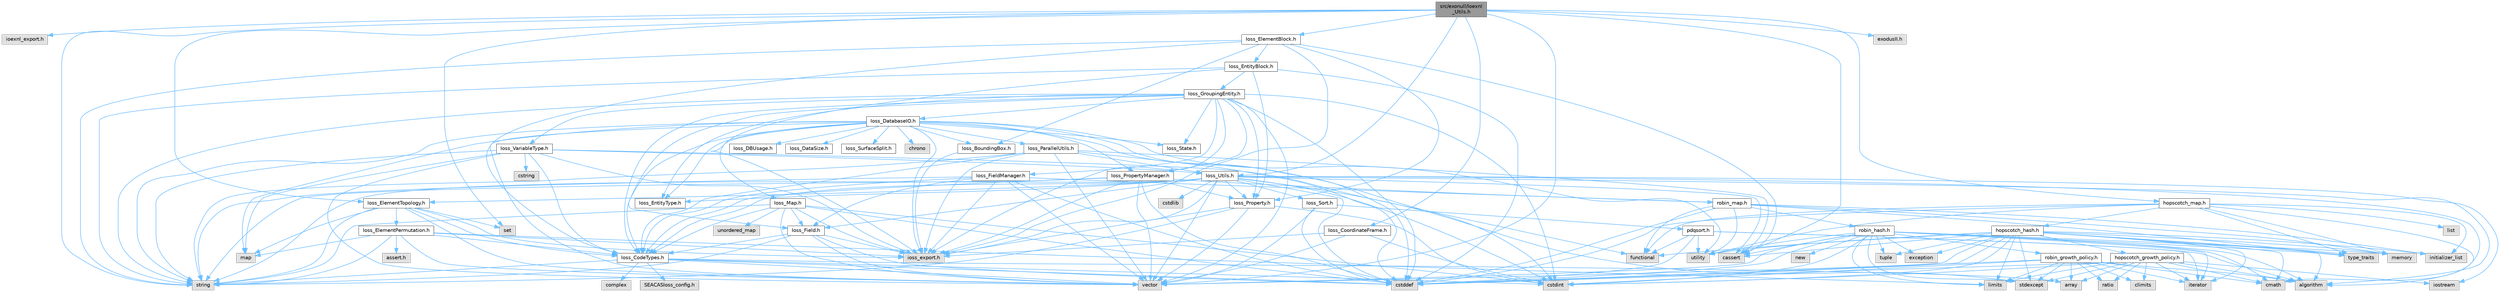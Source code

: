 digraph "src/exonull/Ioexnl_Utils.h"
{
 // INTERACTIVE_SVG=YES
 // LATEX_PDF_SIZE
  bgcolor="transparent";
  edge [fontname=Helvetica,fontsize=10,labelfontname=Helvetica,labelfontsize=10];
  node [fontname=Helvetica,fontsize=10,shape=box,height=0.2,width=0.4];
  Node1 [id="Node000001",label="src/exonull/Ioexnl\l_Utils.h",height=0.2,width=0.4,color="gray40", fillcolor="grey60", style="filled", fontcolor="black",tooltip=" "];
  Node1 -> Node2 [id="edge1_Node000001_Node000002",color="steelblue1",style="solid",tooltip=" "];
  Node2 [id="Node000002",label="ioexnl_export.h",height=0.2,width=0.4,color="grey60", fillcolor="#E0E0E0", style="filled",tooltip=" "];
  Node1 -> Node3 [id="edge2_Node000001_Node000003",color="steelblue1",style="solid",tooltip=" "];
  Node3 [id="Node000003",label="Ioss_CoordinateFrame.h",height=0.2,width=0.4,color="grey40", fillcolor="white", style="filled",URL="$Ioss__CoordinateFrame_8h.html",tooltip=" "];
  Node3 -> Node4 [id="edge3_Node000003_Node000004",color="steelblue1",style="solid",tooltip=" "];
  Node4 [id="Node000004",label="ioss_export.h",height=0.2,width=0.4,color="grey60", fillcolor="#E0E0E0", style="filled",tooltip=" "];
  Node3 -> Node5 [id="edge4_Node000003_Node000005",color="steelblue1",style="solid",tooltip=" "];
  Node5 [id="Node000005",label="cstdint",height=0.2,width=0.4,color="grey60", fillcolor="#E0E0E0", style="filled",tooltip=" "];
  Node3 -> Node6 [id="edge5_Node000003_Node000006",color="steelblue1",style="solid",tooltip=" "];
  Node6 [id="Node000006",label="vector",height=0.2,width=0.4,color="grey60", fillcolor="#E0E0E0", style="filled",tooltip=" "];
  Node1 -> Node7 [id="edge6_Node000001_Node000007",color="steelblue1",style="solid",tooltip=" "];
  Node7 [id="Node000007",label="Ioss_ElementBlock.h",height=0.2,width=0.4,color="grey40", fillcolor="white", style="filled",URL="$Ioss__ElementBlock_8h.html",tooltip=" "];
  Node7 -> Node4 [id="edge7_Node000007_Node000004",color="steelblue1",style="solid",tooltip=" "];
  Node7 -> Node8 [id="edge8_Node000007_Node000008",color="steelblue1",style="solid",tooltip=" "];
  Node8 [id="Node000008",label="Ioss_BoundingBox.h",height=0.2,width=0.4,color="grey40", fillcolor="white", style="filled",URL="$Ioss__BoundingBox_8h.html",tooltip=" "];
  Node8 -> Node4 [id="edge9_Node000008_Node000004",color="steelblue1",style="solid",tooltip=" "];
  Node7 -> Node9 [id="edge10_Node000007_Node000009",color="steelblue1",style="solid",tooltip=" "];
  Node9 [id="Node000009",label="Ioss_CodeTypes.h",height=0.2,width=0.4,color="grey40", fillcolor="white", style="filled",URL="$Ioss__CodeTypes_8h.html",tooltip=" "];
  Node9 -> Node10 [id="edge11_Node000009_Node000010",color="steelblue1",style="solid",tooltip=" "];
  Node10 [id="Node000010",label="array",height=0.2,width=0.4,color="grey60", fillcolor="#E0E0E0", style="filled",tooltip=" "];
  Node9 -> Node11 [id="edge12_Node000009_Node000011",color="steelblue1",style="solid",tooltip=" "];
  Node11 [id="Node000011",label="cstddef",height=0.2,width=0.4,color="grey60", fillcolor="#E0E0E0", style="filled",tooltip=" "];
  Node9 -> Node5 [id="edge13_Node000009_Node000005",color="steelblue1",style="solid",tooltip=" "];
  Node9 -> Node12 [id="edge14_Node000009_Node000012",color="steelblue1",style="solid",tooltip=" "];
  Node12 [id="Node000012",label="string",height=0.2,width=0.4,color="grey60", fillcolor="#E0E0E0", style="filled",tooltip=" "];
  Node9 -> Node6 [id="edge15_Node000009_Node000006",color="steelblue1",style="solid",tooltip=" "];
  Node9 -> Node13 [id="edge16_Node000009_Node000013",color="steelblue1",style="solid",tooltip=" "];
  Node13 [id="Node000013",label="SEACASIoss_config.h",height=0.2,width=0.4,color="grey60", fillcolor="#E0E0E0", style="filled",tooltip=" "];
  Node9 -> Node14 [id="edge17_Node000009_Node000014",color="steelblue1",style="solid",tooltip=" "];
  Node14 [id="Node000014",label="complex",height=0.2,width=0.4,color="grey60", fillcolor="#E0E0E0", style="filled",tooltip=" "];
  Node7 -> Node15 [id="edge18_Node000007_Node000015",color="steelblue1",style="solid",tooltip=" "];
  Node15 [id="Node000015",label="Ioss_EntityBlock.h",height=0.2,width=0.4,color="grey40", fillcolor="white", style="filled",URL="$Ioss__EntityBlock_8h.html",tooltip=" "];
  Node15 -> Node4 [id="edge19_Node000015_Node000004",color="steelblue1",style="solid",tooltip=" "];
  Node15 -> Node16 [id="edge20_Node000015_Node000016",color="steelblue1",style="solid",tooltip=" "];
  Node16 [id="Node000016",label="Ioss_GroupingEntity.h",height=0.2,width=0.4,color="grey40", fillcolor="white", style="filled",URL="$Ioss__GroupingEntity_8h.html",tooltip=" "];
  Node16 -> Node4 [id="edge21_Node000016_Node000004",color="steelblue1",style="solid",tooltip=" "];
  Node16 -> Node9 [id="edge22_Node000016_Node000009",color="steelblue1",style="solid",tooltip=" "];
  Node16 -> Node17 [id="edge23_Node000016_Node000017",color="steelblue1",style="solid",tooltip=" "];
  Node17 [id="Node000017",label="Ioss_DatabaseIO.h",height=0.2,width=0.4,color="grey40", fillcolor="white", style="filled",URL="$Ioss__DatabaseIO_8h.html",tooltip=" "];
  Node17 -> Node4 [id="edge24_Node000017_Node000004",color="steelblue1",style="solid",tooltip=" "];
  Node17 -> Node8 [id="edge25_Node000017_Node000008",color="steelblue1",style="solid",tooltip=" "];
  Node17 -> Node9 [id="edge26_Node000017_Node000009",color="steelblue1",style="solid",tooltip=" "];
  Node17 -> Node18 [id="edge27_Node000017_Node000018",color="steelblue1",style="solid",tooltip=" "];
  Node18 [id="Node000018",label="Ioss_DBUsage.h",height=0.2,width=0.4,color="grey40", fillcolor="white", style="filled",URL="$Ioss__DBUsage_8h.html",tooltip=" "];
  Node17 -> Node19 [id="edge28_Node000017_Node000019",color="steelblue1",style="solid",tooltip=" "];
  Node19 [id="Node000019",label="Ioss_DataSize.h",height=0.2,width=0.4,color="grey40", fillcolor="white", style="filled",URL="$Ioss__DataSize_8h.html",tooltip=" "];
  Node17 -> Node20 [id="edge29_Node000017_Node000020",color="steelblue1",style="solid",tooltip=" "];
  Node20 [id="Node000020",label="Ioss_EntityType.h",height=0.2,width=0.4,color="grey40", fillcolor="white", style="filled",URL="$Ioss__EntityType_8h.html",tooltip=" "];
  Node17 -> Node21 [id="edge30_Node000017_Node000021",color="steelblue1",style="solid",tooltip=" "];
  Node21 [id="Node000021",label="Ioss_Map.h",height=0.2,width=0.4,color="grey40", fillcolor="white", style="filled",URL="$Ioss__Map_8h.html",tooltip=" "];
  Node21 -> Node4 [id="edge31_Node000021_Node000004",color="steelblue1",style="solid",tooltip=" "];
  Node21 -> Node9 [id="edge32_Node000021_Node000009",color="steelblue1",style="solid",tooltip=" "];
  Node21 -> Node22 [id="edge33_Node000021_Node000022",color="steelblue1",style="solid",tooltip=" "];
  Node22 [id="Node000022",label="Ioss_Field.h",height=0.2,width=0.4,color="grey40", fillcolor="white", style="filled",URL="$Ioss__Field_8h.html",tooltip=" "];
  Node22 -> Node4 [id="edge34_Node000022_Node000004",color="steelblue1",style="solid",tooltip=" "];
  Node22 -> Node9 [id="edge35_Node000022_Node000009",color="steelblue1",style="solid",tooltip=" "];
  Node22 -> Node11 [id="edge36_Node000022_Node000011",color="steelblue1",style="solid",tooltip=" "];
  Node22 -> Node12 [id="edge37_Node000022_Node000012",color="steelblue1",style="solid",tooltip=" "];
  Node22 -> Node6 [id="edge38_Node000022_Node000006",color="steelblue1",style="solid",tooltip=" "];
  Node21 -> Node11 [id="edge39_Node000021_Node000011",color="steelblue1",style="solid",tooltip=" "];
  Node21 -> Node5 [id="edge40_Node000021_Node000005",color="steelblue1",style="solid",tooltip=" "];
  Node21 -> Node12 [id="edge41_Node000021_Node000012",color="steelblue1",style="solid",tooltip=" "];
  Node21 -> Node6 [id="edge42_Node000021_Node000006",color="steelblue1",style="solid",tooltip=" "];
  Node21 -> Node23 [id="edge43_Node000021_Node000023",color="steelblue1",style="solid",tooltip=" "];
  Node23 [id="Node000023",label="unordered_map",height=0.2,width=0.4,color="grey60", fillcolor="#E0E0E0", style="filled",tooltip=" "];
  Node17 -> Node24 [id="edge44_Node000017_Node000024",color="steelblue1",style="solid",tooltip=" "];
  Node24 [id="Node000024",label="Ioss_ParallelUtils.h",height=0.2,width=0.4,color="grey40", fillcolor="white", style="filled",URL="$Ioss__ParallelUtils_8h.html",tooltip=" "];
  Node24 -> Node4 [id="edge45_Node000024_Node000004",color="steelblue1",style="solid",tooltip=" "];
  Node24 -> Node9 [id="edge46_Node000024_Node000009",color="steelblue1",style="solid",tooltip=" "];
  Node24 -> Node25 [id="edge47_Node000024_Node000025",color="steelblue1",style="solid",tooltip=" "];
  Node25 [id="Node000025",label="Ioss_Utils.h",height=0.2,width=0.4,color="grey40", fillcolor="white", style="filled",URL="$Ioss__Utils_8h.html",tooltip=" "];
  Node25 -> Node4 [id="edge48_Node000025_Node000004",color="steelblue1",style="solid",tooltip=" "];
  Node25 -> Node9 [id="edge49_Node000025_Node000009",color="steelblue1",style="solid",tooltip=" "];
  Node25 -> Node26 [id="edge50_Node000025_Node000026",color="steelblue1",style="solid",tooltip=" "];
  Node26 [id="Node000026",label="Ioss_ElementTopology.h",height=0.2,width=0.4,color="grey40", fillcolor="white", style="filled",URL="$Ioss__ElementTopology_8h.html",tooltip=" "];
  Node26 -> Node4 [id="edge51_Node000026_Node000004",color="steelblue1",style="solid",tooltip=" "];
  Node26 -> Node9 [id="edge52_Node000026_Node000009",color="steelblue1",style="solid",tooltip=" "];
  Node26 -> Node27 [id="edge53_Node000026_Node000027",color="steelblue1",style="solid",tooltip=" "];
  Node27 [id="Node000027",label="Ioss_ElementPermutation.h",height=0.2,width=0.4,color="grey40", fillcolor="white", style="filled",URL="$Ioss__ElementPermutation_8h.html",tooltip=" "];
  Node27 -> Node4 [id="edge54_Node000027_Node000004",color="steelblue1",style="solid",tooltip=" "];
  Node27 -> Node9 [id="edge55_Node000027_Node000009",color="steelblue1",style="solid",tooltip=" "];
  Node27 -> Node28 [id="edge56_Node000027_Node000028",color="steelblue1",style="solid",tooltip=" "];
  Node28 [id="Node000028",label="assert.h",height=0.2,width=0.4,color="grey60", fillcolor="#E0E0E0", style="filled",tooltip=" "];
  Node27 -> Node29 [id="edge57_Node000027_Node000029",color="steelblue1",style="solid",tooltip=" "];
  Node29 [id="Node000029",label="limits",height=0.2,width=0.4,color="grey60", fillcolor="#E0E0E0", style="filled",tooltip=" "];
  Node27 -> Node30 [id="edge58_Node000027_Node000030",color="steelblue1",style="solid",tooltip=" "];
  Node30 [id="Node000030",label="map",height=0.2,width=0.4,color="grey60", fillcolor="#E0E0E0", style="filled",tooltip=" "];
  Node27 -> Node12 [id="edge59_Node000027_Node000012",color="steelblue1",style="solid",tooltip=" "];
  Node27 -> Node6 [id="edge60_Node000027_Node000006",color="steelblue1",style="solid",tooltip=" "];
  Node26 -> Node30 [id="edge61_Node000026_Node000030",color="steelblue1",style="solid",tooltip=" "];
  Node26 -> Node31 [id="edge62_Node000026_Node000031",color="steelblue1",style="solid",tooltip=" "];
  Node31 [id="Node000031",label="set",height=0.2,width=0.4,color="grey60", fillcolor="#E0E0E0", style="filled",tooltip=" "];
  Node26 -> Node12 [id="edge63_Node000026_Node000012",color="steelblue1",style="solid",tooltip=" "];
  Node26 -> Node6 [id="edge64_Node000026_Node000006",color="steelblue1",style="solid",tooltip=" "];
  Node25 -> Node20 [id="edge65_Node000025_Node000020",color="steelblue1",style="solid",tooltip=" "];
  Node25 -> Node22 [id="edge66_Node000025_Node000022",color="steelblue1",style="solid",tooltip=" "];
  Node25 -> Node32 [id="edge67_Node000025_Node000032",color="steelblue1",style="solid",tooltip=" "];
  Node32 [id="Node000032",label="Ioss_Property.h",height=0.2,width=0.4,color="grey40", fillcolor="white", style="filled",URL="$Ioss__Property_8h.html",tooltip=" "];
  Node32 -> Node4 [id="edge68_Node000032_Node000004",color="steelblue1",style="solid",tooltip=" "];
  Node32 -> Node5 [id="edge69_Node000032_Node000005",color="steelblue1",style="solid",tooltip=" "];
  Node32 -> Node12 [id="edge70_Node000032_Node000012",color="steelblue1",style="solid",tooltip=" "];
  Node32 -> Node6 [id="edge71_Node000032_Node000006",color="steelblue1",style="solid",tooltip=" "];
  Node25 -> Node33 [id="edge72_Node000025_Node000033",color="steelblue1",style="solid",tooltip=" "];
  Node33 [id="Node000033",label="Ioss_Sort.h",height=0.2,width=0.4,color="grey40", fillcolor="white", style="filled",URL="$Ioss__Sort_8h.html",tooltip=" "];
  Node33 -> Node34 [id="edge73_Node000033_Node000034",color="steelblue1",style="solid",tooltip=" "];
  Node34 [id="Node000034",label="pdqsort.h",height=0.2,width=0.4,color="grey40", fillcolor="white", style="filled",URL="$pdqsort_8h.html",tooltip=" "];
  Node34 -> Node35 [id="edge74_Node000034_Node000035",color="steelblue1",style="solid",tooltip=" "];
  Node35 [id="Node000035",label="algorithm",height=0.2,width=0.4,color="grey60", fillcolor="#E0E0E0", style="filled",tooltip=" "];
  Node34 -> Node11 [id="edge75_Node000034_Node000011",color="steelblue1",style="solid",tooltip=" "];
  Node34 -> Node36 [id="edge76_Node000034_Node000036",color="steelblue1",style="solid",tooltip=" "];
  Node36 [id="Node000036",label="functional",height=0.2,width=0.4,color="grey60", fillcolor="#E0E0E0", style="filled",tooltip=" "];
  Node34 -> Node37 [id="edge77_Node000034_Node000037",color="steelblue1",style="solid",tooltip=" "];
  Node37 [id="Node000037",label="iterator",height=0.2,width=0.4,color="grey60", fillcolor="#E0E0E0", style="filled",tooltip=" "];
  Node34 -> Node38 [id="edge78_Node000034_Node000038",color="steelblue1",style="solid",tooltip=" "];
  Node38 [id="Node000038",label="utility",height=0.2,width=0.4,color="grey60", fillcolor="#E0E0E0", style="filled",tooltip=" "];
  Node33 -> Node11 [id="edge79_Node000033_Node000011",color="steelblue1",style="solid",tooltip=" "];
  Node33 -> Node6 [id="edge80_Node000033_Node000006",color="steelblue1",style="solid",tooltip=" "];
  Node25 -> Node35 [id="edge81_Node000025_Node000035",color="steelblue1",style="solid",tooltip=" "];
  Node25 -> Node39 [id="edge82_Node000025_Node000039",color="steelblue1",style="solid",tooltip=" "];
  Node39 [id="Node000039",label="cassert",height=0.2,width=0.4,color="grey60", fillcolor="#E0E0E0", style="filled",tooltip=" "];
  Node25 -> Node40 [id="edge83_Node000025_Node000040",color="steelblue1",style="solid",tooltip=" "];
  Node40 [id="Node000040",label="cmath",height=0.2,width=0.4,color="grey60", fillcolor="#E0E0E0", style="filled",tooltip=" "];
  Node25 -> Node11 [id="edge84_Node000025_Node000011",color="steelblue1",style="solid",tooltip=" "];
  Node25 -> Node5 [id="edge85_Node000025_Node000005",color="steelblue1",style="solid",tooltip=" "];
  Node25 -> Node41 [id="edge86_Node000025_Node000041",color="steelblue1",style="solid",tooltip=" "];
  Node41 [id="Node000041",label="cstdlib",height=0.2,width=0.4,color="grey60", fillcolor="#E0E0E0", style="filled",tooltip=" "];
  Node25 -> Node42 [id="edge87_Node000025_Node000042",color="steelblue1",style="solid",tooltip=" "];
  Node42 [id="Node000042",label="iostream",height=0.2,width=0.4,color="grey60", fillcolor="#E0E0E0", style="filled",tooltip=" "];
  Node25 -> Node43 [id="edge88_Node000025_Node000043",color="steelblue1",style="solid",tooltip=" "];
  Node43 [id="Node000043",label="stdexcept",height=0.2,width=0.4,color="grey60", fillcolor="#E0E0E0", style="filled",tooltip=" "];
  Node25 -> Node12 [id="edge89_Node000025_Node000012",color="steelblue1",style="solid",tooltip=" "];
  Node25 -> Node6 [id="edge90_Node000025_Node000006",color="steelblue1",style="solid",tooltip=" "];
  Node24 -> Node39 [id="edge91_Node000024_Node000039",color="steelblue1",style="solid",tooltip=" "];
  Node24 -> Node11 [id="edge92_Node000024_Node000011",color="steelblue1",style="solid",tooltip=" "];
  Node24 -> Node12 [id="edge93_Node000024_Node000012",color="steelblue1",style="solid",tooltip=" "];
  Node24 -> Node6 [id="edge94_Node000024_Node000006",color="steelblue1",style="solid",tooltip=" "];
  Node17 -> Node44 [id="edge95_Node000017_Node000044",color="steelblue1",style="solid",tooltip=" "];
  Node44 [id="Node000044",label="Ioss_PropertyManager.h",height=0.2,width=0.4,color="grey40", fillcolor="white", style="filled",URL="$Ioss__PropertyManager_8h.html",tooltip=" "];
  Node44 -> Node4 [id="edge96_Node000044_Node000004",color="steelblue1",style="solid",tooltip=" "];
  Node44 -> Node9 [id="edge97_Node000044_Node000009",color="steelblue1",style="solid",tooltip=" "];
  Node44 -> Node32 [id="edge98_Node000044_Node000032",color="steelblue1",style="solid",tooltip=" "];
  Node44 -> Node11 [id="edge99_Node000044_Node000011",color="steelblue1",style="solid",tooltip=" "];
  Node44 -> Node12 [id="edge100_Node000044_Node000012",color="steelblue1",style="solid",tooltip=" "];
  Node44 -> Node6 [id="edge101_Node000044_Node000006",color="steelblue1",style="solid",tooltip=" "];
  Node44 -> Node45 [id="edge102_Node000044_Node000045",color="steelblue1",style="solid",tooltip=" "];
  Node45 [id="Node000045",label="robin_map.h",height=0.2,width=0.4,color="grey40", fillcolor="white", style="filled",URL="$robin__map_8h.html",tooltip=" "];
  Node45 -> Node11 [id="edge103_Node000045_Node000011",color="steelblue1",style="solid",tooltip=" "];
  Node45 -> Node36 [id="edge104_Node000045_Node000036",color="steelblue1",style="solid",tooltip=" "];
  Node45 -> Node46 [id="edge105_Node000045_Node000046",color="steelblue1",style="solid",tooltip=" "];
  Node46 [id="Node000046",label="initializer_list",height=0.2,width=0.4,color="grey60", fillcolor="#E0E0E0", style="filled",tooltip=" "];
  Node45 -> Node47 [id="edge106_Node000045_Node000047",color="steelblue1",style="solid",tooltip=" "];
  Node47 [id="Node000047",label="memory",height=0.2,width=0.4,color="grey60", fillcolor="#E0E0E0", style="filled",tooltip=" "];
  Node45 -> Node48 [id="edge107_Node000045_Node000048",color="steelblue1",style="solid",tooltip=" "];
  Node48 [id="Node000048",label="type_traits",height=0.2,width=0.4,color="grey60", fillcolor="#E0E0E0", style="filled",tooltip=" "];
  Node45 -> Node38 [id="edge108_Node000045_Node000038",color="steelblue1",style="solid",tooltip=" "];
  Node45 -> Node49 [id="edge109_Node000045_Node000049",color="steelblue1",style="solid",tooltip=" "];
  Node49 [id="Node000049",label="robin_hash.h",height=0.2,width=0.4,color="grey40", fillcolor="white", style="filled",URL="$robin__hash_8h.html",tooltip=" "];
  Node49 -> Node35 [id="edge110_Node000049_Node000035",color="steelblue1",style="solid",tooltip=" "];
  Node49 -> Node39 [id="edge111_Node000049_Node000039",color="steelblue1",style="solid",tooltip=" "];
  Node49 -> Node40 [id="edge112_Node000049_Node000040",color="steelblue1",style="solid",tooltip=" "];
  Node49 -> Node11 [id="edge113_Node000049_Node000011",color="steelblue1",style="solid",tooltip=" "];
  Node49 -> Node5 [id="edge114_Node000049_Node000005",color="steelblue1",style="solid",tooltip=" "];
  Node49 -> Node50 [id="edge115_Node000049_Node000050",color="steelblue1",style="solid",tooltip=" "];
  Node50 [id="Node000050",label="exception",height=0.2,width=0.4,color="grey60", fillcolor="#E0E0E0", style="filled",tooltip=" "];
  Node49 -> Node37 [id="edge116_Node000049_Node000037",color="steelblue1",style="solid",tooltip=" "];
  Node49 -> Node29 [id="edge117_Node000049_Node000029",color="steelblue1",style="solid",tooltip=" "];
  Node49 -> Node47 [id="edge118_Node000049_Node000047",color="steelblue1",style="solid",tooltip=" "];
  Node49 -> Node51 [id="edge119_Node000049_Node000051",color="steelblue1",style="solid",tooltip=" "];
  Node51 [id="Node000051",label="new",height=0.2,width=0.4,color="grey60", fillcolor="#E0E0E0", style="filled",tooltip=" "];
  Node49 -> Node43 [id="edge120_Node000049_Node000043",color="steelblue1",style="solid",tooltip=" "];
  Node49 -> Node52 [id="edge121_Node000049_Node000052",color="steelblue1",style="solid",tooltip=" "];
  Node52 [id="Node000052",label="tuple",height=0.2,width=0.4,color="grey60", fillcolor="#E0E0E0", style="filled",tooltip=" "];
  Node49 -> Node48 [id="edge122_Node000049_Node000048",color="steelblue1",style="solid",tooltip=" "];
  Node49 -> Node38 [id="edge123_Node000049_Node000038",color="steelblue1",style="solid",tooltip=" "];
  Node49 -> Node6 [id="edge124_Node000049_Node000006",color="steelblue1",style="solid",tooltip=" "];
  Node49 -> Node53 [id="edge125_Node000049_Node000053",color="steelblue1",style="solid",tooltip=" "];
  Node53 [id="Node000053",label="robin_growth_policy.h",height=0.2,width=0.4,color="grey40", fillcolor="white", style="filled",URL="$robin__growth__policy_8h.html",tooltip=" "];
  Node53 -> Node35 [id="edge126_Node000053_Node000035",color="steelblue1",style="solid",tooltip=" "];
  Node53 -> Node10 [id="edge127_Node000053_Node000010",color="steelblue1",style="solid",tooltip=" "];
  Node53 -> Node54 [id="edge128_Node000053_Node000054",color="steelblue1",style="solid",tooltip=" "];
  Node54 [id="Node000054",label="climits",height=0.2,width=0.4,color="grey60", fillcolor="#E0E0E0", style="filled",tooltip=" "];
  Node53 -> Node40 [id="edge129_Node000053_Node000040",color="steelblue1",style="solid",tooltip=" "];
  Node53 -> Node11 [id="edge130_Node000053_Node000011",color="steelblue1",style="solid",tooltip=" "];
  Node53 -> Node5 [id="edge131_Node000053_Node000005",color="steelblue1",style="solid",tooltip=" "];
  Node53 -> Node37 [id="edge132_Node000053_Node000037",color="steelblue1",style="solid",tooltip=" "];
  Node53 -> Node29 [id="edge133_Node000053_Node000029",color="steelblue1",style="solid",tooltip=" "];
  Node53 -> Node55 [id="edge134_Node000053_Node000055",color="steelblue1",style="solid",tooltip=" "];
  Node55 [id="Node000055",label="ratio",height=0.2,width=0.4,color="grey60", fillcolor="#E0E0E0", style="filled",tooltip=" "];
  Node53 -> Node43 [id="edge135_Node000053_Node000043",color="steelblue1",style="solid",tooltip=" "];
  Node17 -> Node56 [id="edge136_Node000017_Node000056",color="steelblue1",style="solid",tooltip=" "];
  Node56 [id="Node000056",label="Ioss_State.h",height=0.2,width=0.4,color="grey40", fillcolor="white", style="filled",URL="$Ioss__State_8h.html",tooltip=" "];
  Node17 -> Node57 [id="edge137_Node000017_Node000057",color="steelblue1",style="solid",tooltip=" "];
  Node57 [id="Node000057",label="Ioss_SurfaceSplit.h",height=0.2,width=0.4,color="grey40", fillcolor="white", style="filled",URL="$Ioss__SurfaceSplit_8h.html",tooltip=" "];
  Node17 -> Node58 [id="edge138_Node000017_Node000058",color="steelblue1",style="solid",tooltip=" "];
  Node58 [id="Node000058",label="chrono",height=0.2,width=0.4,color="grey60", fillcolor="#E0E0E0", style="filled",tooltip=" "];
  Node17 -> Node11 [id="edge139_Node000017_Node000011",color="steelblue1",style="solid",tooltip=" "];
  Node17 -> Node5 [id="edge140_Node000017_Node000005",color="steelblue1",style="solid",tooltip=" "];
  Node17 -> Node30 [id="edge141_Node000017_Node000030",color="steelblue1",style="solid",tooltip=" "];
  Node17 -> Node12 [id="edge142_Node000017_Node000012",color="steelblue1",style="solid",tooltip=" "];
  Node17 -> Node38 [id="edge143_Node000017_Node000038",color="steelblue1",style="solid",tooltip=" "];
  Node17 -> Node6 [id="edge144_Node000017_Node000006",color="steelblue1",style="solid",tooltip=" "];
  Node16 -> Node20 [id="edge145_Node000016_Node000020",color="steelblue1",style="solid",tooltip=" "];
  Node16 -> Node22 [id="edge146_Node000016_Node000022",color="steelblue1",style="solid",tooltip=" "];
  Node16 -> Node59 [id="edge147_Node000016_Node000059",color="steelblue1",style="solid",tooltip=" "];
  Node59 [id="Node000059",label="Ioss_FieldManager.h",height=0.2,width=0.4,color="grey40", fillcolor="white", style="filled",URL="$Ioss__FieldManager_8h.html",tooltip=" "];
  Node59 -> Node4 [id="edge148_Node000059_Node000004",color="steelblue1",style="solid",tooltip=" "];
  Node59 -> Node9 [id="edge149_Node000059_Node000009",color="steelblue1",style="solid",tooltip=" "];
  Node59 -> Node22 [id="edge150_Node000059_Node000022",color="steelblue1",style="solid",tooltip=" "];
  Node59 -> Node11 [id="edge151_Node000059_Node000011",color="steelblue1",style="solid",tooltip=" "];
  Node59 -> Node12 [id="edge152_Node000059_Node000012",color="steelblue1",style="solid",tooltip=" "];
  Node59 -> Node6 [id="edge153_Node000059_Node000006",color="steelblue1",style="solid",tooltip=" "];
  Node59 -> Node45 [id="edge154_Node000059_Node000045",color="steelblue1",style="solid",tooltip=" "];
  Node16 -> Node32 [id="edge155_Node000016_Node000032",color="steelblue1",style="solid",tooltip=" "];
  Node16 -> Node44 [id="edge156_Node000016_Node000044",color="steelblue1",style="solid",tooltip=" "];
  Node16 -> Node56 [id="edge157_Node000016_Node000056",color="steelblue1",style="solid",tooltip=" "];
  Node16 -> Node60 [id="edge158_Node000016_Node000060",color="steelblue1",style="solid",tooltip=" "];
  Node60 [id="Node000060",label="Ioss_VariableType.h",height=0.2,width=0.4,color="grey40", fillcolor="white", style="filled",URL="$Ioss__VariableType_8h.html",tooltip=" "];
  Node60 -> Node4 [id="edge159_Node000060_Node000004",color="steelblue1",style="solid",tooltip=" "];
  Node60 -> Node9 [id="edge160_Node000060_Node000009",color="steelblue1",style="solid",tooltip=" "];
  Node60 -> Node25 [id="edge161_Node000060_Node000025",color="steelblue1",style="solid",tooltip=" "];
  Node60 -> Node61 [id="edge162_Node000060_Node000061",color="steelblue1",style="solid",tooltip=" "];
  Node61 [id="Node000061",label="cstring",height=0.2,width=0.4,color="grey60", fillcolor="#E0E0E0", style="filled",tooltip=" "];
  Node60 -> Node36 [id="edge163_Node000060_Node000036",color="steelblue1",style="solid",tooltip=" "];
  Node60 -> Node30 [id="edge164_Node000060_Node000030",color="steelblue1",style="solid",tooltip=" "];
  Node60 -> Node12 [id="edge165_Node000060_Node000012",color="steelblue1",style="solid",tooltip=" "];
  Node60 -> Node6 [id="edge166_Node000060_Node000006",color="steelblue1",style="solid",tooltip=" "];
  Node16 -> Node11 [id="edge167_Node000016_Node000011",color="steelblue1",style="solid",tooltip=" "];
  Node16 -> Node5 [id="edge168_Node000016_Node000005",color="steelblue1",style="solid",tooltip=" "];
  Node16 -> Node12 [id="edge169_Node000016_Node000012",color="steelblue1",style="solid",tooltip=" "];
  Node16 -> Node6 [id="edge170_Node000016_Node000006",color="steelblue1",style="solid",tooltip=" "];
  Node15 -> Node32 [id="edge171_Node000015_Node000032",color="steelblue1",style="solid",tooltip=" "];
  Node15 -> Node11 [id="edge172_Node000015_Node000011",color="steelblue1",style="solid",tooltip=" "];
  Node15 -> Node12 [id="edge173_Node000015_Node000012",color="steelblue1",style="solid",tooltip=" "];
  Node7 -> Node32 [id="edge174_Node000007_Node000032",color="steelblue1",style="solid",tooltip=" "];
  Node7 -> Node39 [id="edge175_Node000007_Node000039",color="steelblue1",style="solid",tooltip=" "];
  Node7 -> Node12 [id="edge176_Node000007_Node000012",color="steelblue1",style="solid",tooltip=" "];
  Node1 -> Node26 [id="edge177_Node000001_Node000026",color="steelblue1",style="solid",tooltip=" "];
  Node1 -> Node25 [id="edge178_Node000001_Node000025",color="steelblue1",style="solid",tooltip=" "];
  Node1 -> Node39 [id="edge179_Node000001_Node000039",color="steelblue1",style="solid",tooltip=" "];
  Node1 -> Node62 [id="edge180_Node000001_Node000062",color="steelblue1",style="solid",tooltip=" "];
  Node62 [id="Node000062",label="exodusII.h",height=0.2,width=0.4,color="grey60", fillcolor="#E0E0E0", style="filled",tooltip=" "];
  Node1 -> Node31 [id="edge181_Node000001_Node000031",color="steelblue1",style="solid",tooltip=" "];
  Node1 -> Node12 [id="edge182_Node000001_Node000012",color="steelblue1",style="solid",tooltip=" "];
  Node1 -> Node6 [id="edge183_Node000001_Node000006",color="steelblue1",style="solid",tooltip=" "];
  Node1 -> Node63 [id="edge184_Node000001_Node000063",color="steelblue1",style="solid",tooltip=" "];
  Node63 [id="Node000063",label="hopscotch_map.h",height=0.2,width=0.4,color="grey40", fillcolor="white", style="filled",URL="$hopscotch__map_8h.html",tooltip=" "];
  Node63 -> Node35 [id="edge185_Node000063_Node000035",color="steelblue1",style="solid",tooltip=" "];
  Node63 -> Node11 [id="edge186_Node000063_Node000011",color="steelblue1",style="solid",tooltip=" "];
  Node63 -> Node36 [id="edge187_Node000063_Node000036",color="steelblue1",style="solid",tooltip=" "];
  Node63 -> Node46 [id="edge188_Node000063_Node000046",color="steelblue1",style="solid",tooltip=" "];
  Node63 -> Node64 [id="edge189_Node000063_Node000064",color="steelblue1",style="solid",tooltip=" "];
  Node64 [id="Node000064",label="list",height=0.2,width=0.4,color="grey60", fillcolor="#E0E0E0", style="filled",tooltip=" "];
  Node63 -> Node47 [id="edge190_Node000063_Node000047",color="steelblue1",style="solid",tooltip=" "];
  Node63 -> Node48 [id="edge191_Node000063_Node000048",color="steelblue1",style="solid",tooltip=" "];
  Node63 -> Node38 [id="edge192_Node000063_Node000038",color="steelblue1",style="solid",tooltip=" "];
  Node63 -> Node65 [id="edge193_Node000063_Node000065",color="steelblue1",style="solid",tooltip=" "];
  Node65 [id="Node000065",label="hopscotch_hash.h",height=0.2,width=0.4,color="grey40", fillcolor="white", style="filled",URL="$hopscotch__hash_8h.html",tooltip=" "];
  Node65 -> Node35 [id="edge194_Node000065_Node000035",color="steelblue1",style="solid",tooltip=" "];
  Node65 -> Node39 [id="edge195_Node000065_Node000039",color="steelblue1",style="solid",tooltip=" "];
  Node65 -> Node40 [id="edge196_Node000065_Node000040",color="steelblue1",style="solid",tooltip=" "];
  Node65 -> Node11 [id="edge197_Node000065_Node000011",color="steelblue1",style="solid",tooltip=" "];
  Node65 -> Node5 [id="edge198_Node000065_Node000005",color="steelblue1",style="solid",tooltip=" "];
  Node65 -> Node50 [id="edge199_Node000065_Node000050",color="steelblue1",style="solid",tooltip=" "];
  Node65 -> Node36 [id="edge200_Node000065_Node000036",color="steelblue1",style="solid",tooltip=" "];
  Node65 -> Node46 [id="edge201_Node000065_Node000046",color="steelblue1",style="solid",tooltip=" "];
  Node65 -> Node37 [id="edge202_Node000065_Node000037",color="steelblue1",style="solid",tooltip=" "];
  Node65 -> Node29 [id="edge203_Node000065_Node000029",color="steelblue1",style="solid",tooltip=" "];
  Node65 -> Node47 [id="edge204_Node000065_Node000047",color="steelblue1",style="solid",tooltip=" "];
  Node65 -> Node43 [id="edge205_Node000065_Node000043",color="steelblue1",style="solid",tooltip=" "];
  Node65 -> Node52 [id="edge206_Node000065_Node000052",color="steelblue1",style="solid",tooltip=" "];
  Node65 -> Node48 [id="edge207_Node000065_Node000048",color="steelblue1",style="solid",tooltip=" "];
  Node65 -> Node38 [id="edge208_Node000065_Node000038",color="steelblue1",style="solid",tooltip=" "];
  Node65 -> Node6 [id="edge209_Node000065_Node000006",color="steelblue1",style="solid",tooltip=" "];
  Node65 -> Node66 [id="edge210_Node000065_Node000066",color="steelblue1",style="solid",tooltip=" "];
  Node66 [id="Node000066",label="hopscotch_growth_policy.h",height=0.2,width=0.4,color="grey40", fillcolor="white", style="filled",URL="$hopscotch__growth__policy_8h.html",tooltip=" "];
  Node66 -> Node35 [id="edge211_Node000066_Node000035",color="steelblue1",style="solid",tooltip=" "];
  Node66 -> Node10 [id="edge212_Node000066_Node000010",color="steelblue1",style="solid",tooltip=" "];
  Node66 -> Node54 [id="edge213_Node000066_Node000054",color="steelblue1",style="solid",tooltip=" "];
  Node66 -> Node40 [id="edge214_Node000066_Node000040",color="steelblue1",style="solid",tooltip=" "];
  Node66 -> Node11 [id="edge215_Node000066_Node000011",color="steelblue1",style="solid",tooltip=" "];
  Node66 -> Node5 [id="edge216_Node000066_Node000005",color="steelblue1",style="solid",tooltip=" "];
  Node66 -> Node37 [id="edge217_Node000066_Node000037",color="steelblue1",style="solid",tooltip=" "];
  Node66 -> Node29 [id="edge218_Node000066_Node000029",color="steelblue1",style="solid",tooltip=" "];
  Node66 -> Node55 [id="edge219_Node000066_Node000055",color="steelblue1",style="solid",tooltip=" "];
  Node66 -> Node43 [id="edge220_Node000066_Node000043",color="steelblue1",style="solid",tooltip=" "];
  Node66 -> Node42 [id="edge221_Node000066_Node000042",color="steelblue1",style="solid",tooltip=" "];
}
